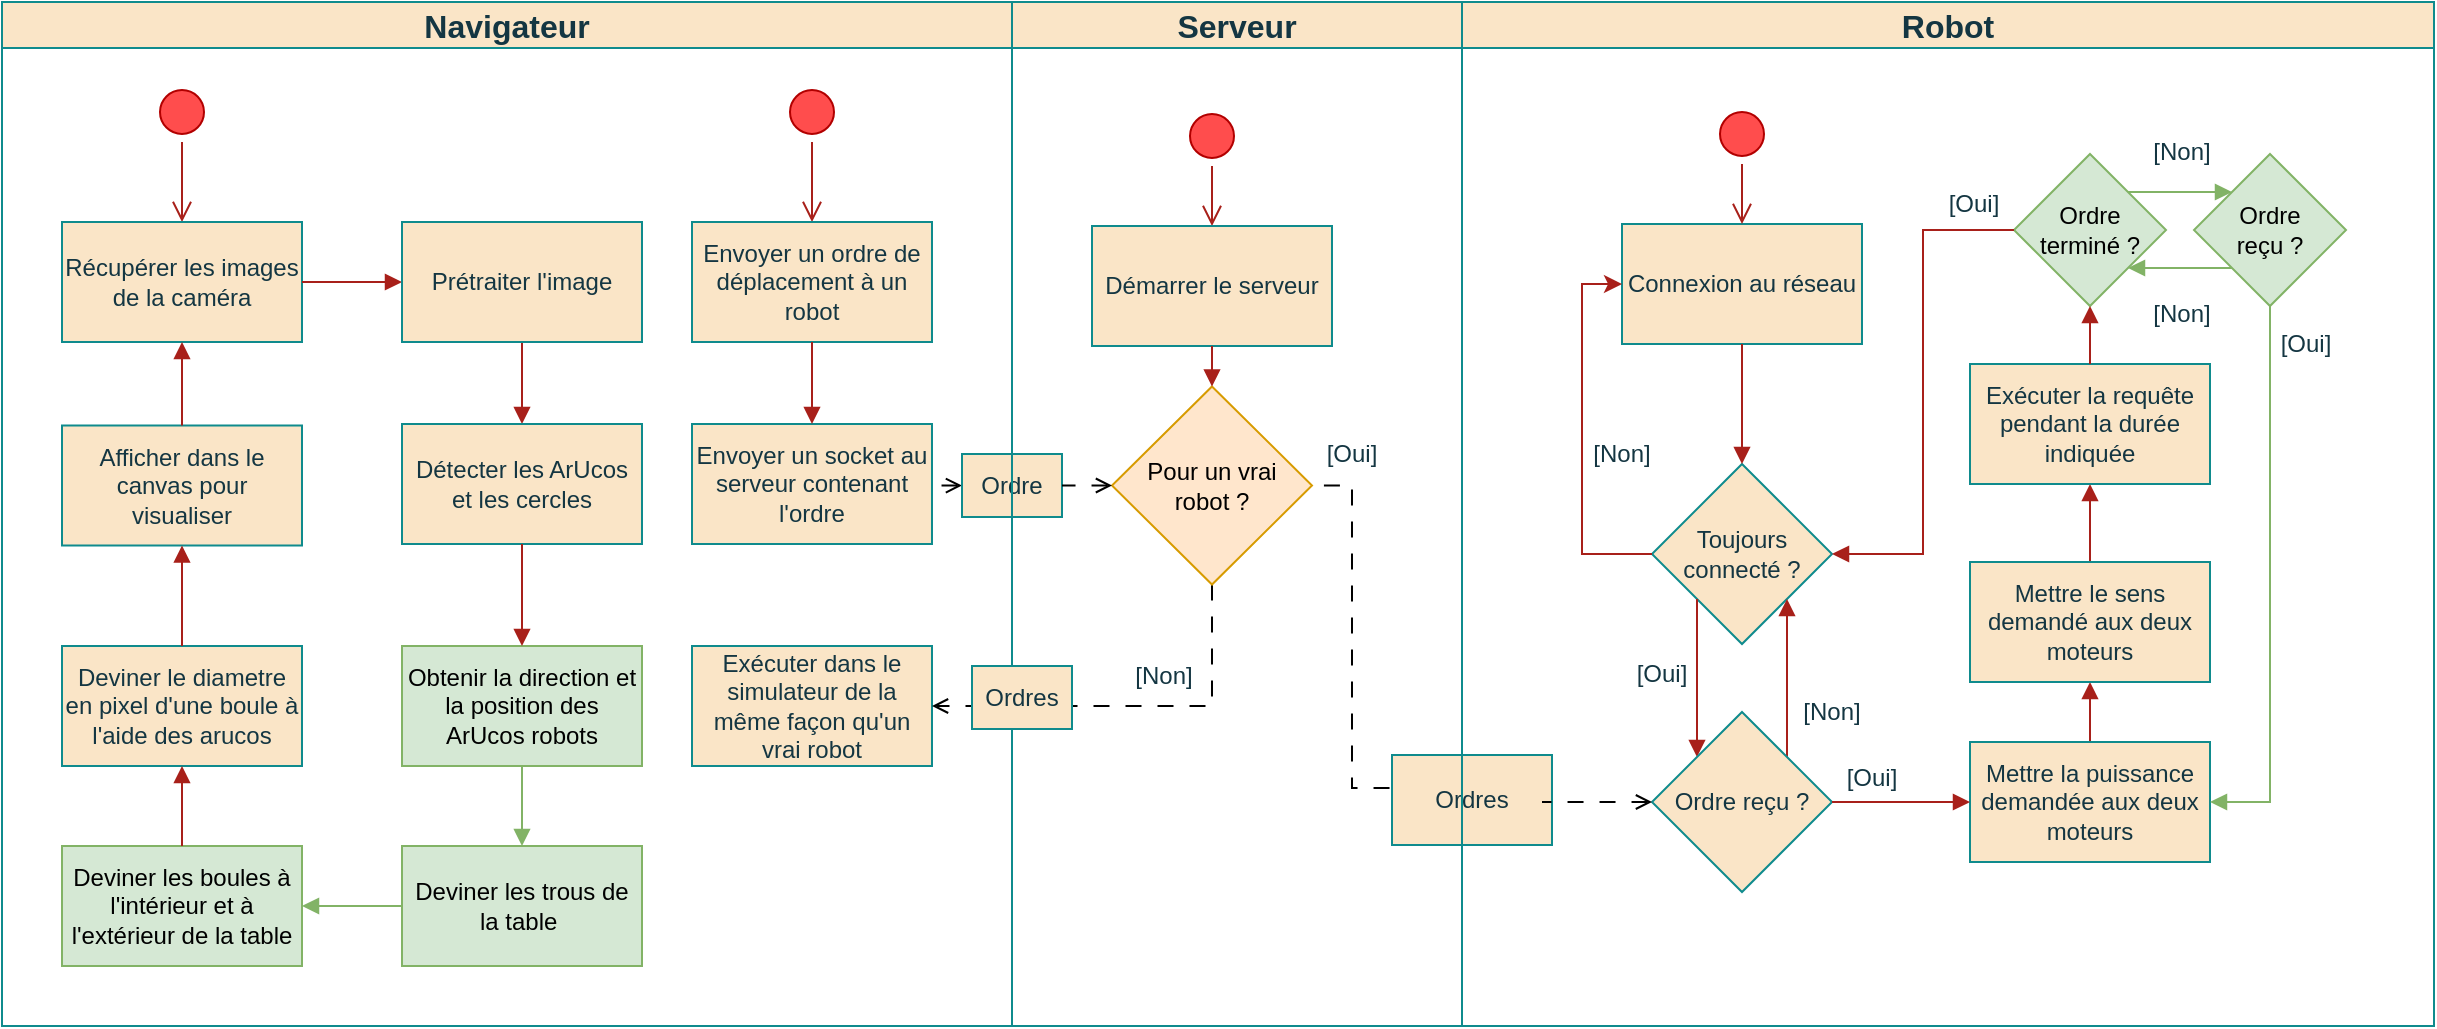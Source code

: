 <mxfile version="26.0.4">
  <diagram name="Page-1" id="rowEF2O978AL6KbjrWxw">
    <mxGraphModel dx="1313" dy="776" grid="1" gridSize="10" guides="1" tooltips="1" connect="1" arrows="1" fold="1" page="1" pageScale="1" pageWidth="1169" pageHeight="827" math="0" shadow="0">
      <root>
        <mxCell id="0" />
        <mxCell id="1" parent="0" />
        <mxCell id="_y7poPwMKWdNdrLzsewM-1" value="&lt;font style=&quot;font-size: 16px;&quot;&gt;Navigateur&lt;/font&gt;" style="swimlane;whiteSpace=wrap;html=1;rounded=0;labelBackgroundColor=none;fillColor=#FAE5C7;strokeColor=#0F8B8D;fontColor=#143642;" parent="1" vertex="1">
          <mxGeometry x="4" y="188" width="505" height="512" as="geometry" />
        </mxCell>
        <mxCell id="_y7poPwMKWdNdrLzsewM-3" value="" style="ellipse;html=1;shape=startState;fillColor=#ff4d4d;strokeColor=#B20000;rounded=0;labelBackgroundColor=none;fontColor=#ffffff;" parent="_y7poPwMKWdNdrLzsewM-1" vertex="1">
          <mxGeometry x="75" y="40" width="30" height="30" as="geometry" />
        </mxCell>
        <mxCell id="_y7poPwMKWdNdrLzsewM-4" value="" style="edgeStyle=orthogonalEdgeStyle;html=1;verticalAlign=bottom;endArrow=open;endSize=8;strokeColor=#A8201A;rounded=0;labelBackgroundColor=none;fontColor=default;entryX=0.5;entryY=0;entryDx=0;entryDy=0;" parent="_y7poPwMKWdNdrLzsewM-1" source="_y7poPwMKWdNdrLzsewM-3" target="_y7poPwMKWdNdrLzsewM-5" edge="1">
          <mxGeometry relative="1" as="geometry">
            <mxPoint x="90" y="140" as="targetPoint" />
          </mxGeometry>
        </mxCell>
        <mxCell id="_y7poPwMKWdNdrLzsewM-5" value="Récupérer&lt;span style=&quot;background-color: initial;&quot;&gt;&amp;nbsp;les images de la caméra&lt;/span&gt;" style="rounded=0;whiteSpace=wrap;html=1;labelBackgroundColor=none;fillColor=#FAE5C7;strokeColor=#0F8B8D;fontColor=#143642;" parent="_y7poPwMKWdNdrLzsewM-1" vertex="1">
          <mxGeometry x="30" y="110" width="120" height="60" as="geometry" />
        </mxCell>
        <mxCell id="_y7poPwMKWdNdrLzsewM-6" value="" style="edgeStyle=orthogonalEdgeStyle;rounded=0;orthogonalLoop=1;jettySize=auto;html=1;labelBackgroundColor=none;strokeColor=#A8201A;fontColor=default;exitX=0.5;exitY=1;exitDx=0;exitDy=0;entryX=0.5;entryY=0;entryDx=0;entryDy=0;endArrow=block;endFill=1;" parent="_y7poPwMKWdNdrLzsewM-1" source="_y7poPwMKWdNdrLzsewM-9" target="cpDe7usZTy5wlXBHdsUO-1" edge="1">
          <mxGeometry relative="1" as="geometry">
            <mxPoint x="89.33" y="319" as="sourcePoint" />
            <mxPoint x="90" y="351" as="targetPoint" />
          </mxGeometry>
        </mxCell>
        <mxCell id="_y7poPwMKWdNdrLzsewM-8" value="" style="edgeStyle=orthogonalEdgeStyle;rounded=0;orthogonalLoop=1;jettySize=auto;html=1;labelBackgroundColor=none;strokeColor=#A8201A;fontColor=default;exitX=1;exitY=0.5;exitDx=0;exitDy=0;entryX=0;entryY=0.5;entryDx=0;entryDy=0;endArrow=block;endFill=1;" parent="_y7poPwMKWdNdrLzsewM-1" source="_y7poPwMKWdNdrLzsewM-5" target="_y7poPwMKWdNdrLzsewM-9" edge="1">
          <mxGeometry relative="1" as="geometry">
            <mxPoint x="30" y="190" as="sourcePoint" />
            <mxPoint x="89.33" y="260" as="targetPoint" />
          </mxGeometry>
        </mxCell>
        <mxCell id="_y7poPwMKWdNdrLzsewM-9" value="Prétraiter l&#39;image" style="rounded=0;whiteSpace=wrap;html=1;labelBackgroundColor=none;fillColor=#FAE5C7;strokeColor=#0F8B8D;fontColor=#143642;" parent="_y7poPwMKWdNdrLzsewM-1" vertex="1">
          <mxGeometry x="200" y="110" width="120" height="60" as="geometry" />
        </mxCell>
        <mxCell id="Q2lX11om1wPqDBaOUwIq-5" value="Deviner le diametre en pixel d&#39;une boule à l&#39;aide des arucos" style="rounded=0;whiteSpace=wrap;html=1;labelBackgroundColor=none;fillColor=#FAE5C7;strokeColor=#0F8B8D;fontColor=#143642;" parent="_y7poPwMKWdNdrLzsewM-1" vertex="1">
          <mxGeometry x="30" y="322" width="120" height="60" as="geometry" />
        </mxCell>
        <mxCell id="Q2lX11om1wPqDBaOUwIq-6" value="Afficher dans le canvas pour visualiser" style="rounded=0;whiteSpace=wrap;html=1;labelBackgroundColor=none;fillColor=#FAE5C7;strokeColor=#0F8B8D;fontColor=#143642;" parent="_y7poPwMKWdNdrLzsewM-1" vertex="1">
          <mxGeometry x="30" y="211.75" width="120" height="60" as="geometry" />
        </mxCell>
        <mxCell id="Q2lX11om1wPqDBaOUwIq-8" value="" style="edgeStyle=orthogonalEdgeStyle;rounded=0;orthogonalLoop=1;jettySize=auto;html=1;labelBackgroundColor=none;strokeColor=#A8201A;fontColor=default;exitX=0.5;exitY=0;exitDx=0;exitDy=0;entryX=0.5;entryY=1;entryDx=0;entryDy=0;endArrow=block;endFill=1;" parent="_y7poPwMKWdNdrLzsewM-1" source="Q2lX11om1wPqDBaOUwIq-5" target="Q2lX11om1wPqDBaOUwIq-6" edge="1">
          <mxGeometry relative="1" as="geometry">
            <mxPoint x="200" y="345.25" as="sourcePoint" />
            <mxPoint x="210" y="150" as="targetPoint" />
          </mxGeometry>
        </mxCell>
        <mxCell id="Q2lX11om1wPqDBaOUwIq-9" value="" style="edgeStyle=orthogonalEdgeStyle;rounded=0;orthogonalLoop=1;jettySize=auto;html=1;labelBackgroundColor=none;strokeColor=#A8201A;fontColor=default;exitX=0.5;exitY=0;exitDx=0;exitDy=0;entryX=0.5;entryY=1;entryDx=0;entryDy=0;endArrow=block;endFill=1;" parent="_y7poPwMKWdNdrLzsewM-1" source="Q2lX11om1wPqDBaOUwIq-6" target="_y7poPwMKWdNdrLzsewM-5" edge="1">
          <mxGeometry relative="1" as="geometry">
            <mxPoint x="210" y="251" as="sourcePoint" />
            <mxPoint x="160" y="251" as="targetPoint" />
          </mxGeometry>
        </mxCell>
        <mxCell id="Q2lX11om1wPqDBaOUwIq-11" value="" style="ellipse;html=1;shape=startState;fillColor=#ff4d4d;strokeColor=#B20000;rounded=0;labelBackgroundColor=none;fontColor=#ffffff;" parent="_y7poPwMKWdNdrLzsewM-1" vertex="1">
          <mxGeometry x="390" y="40" width="30" height="30" as="geometry" />
        </mxCell>
        <mxCell id="Q2lX11om1wPqDBaOUwIq-12" value="" style="edgeStyle=orthogonalEdgeStyle;html=1;verticalAlign=bottom;endArrow=open;endSize=8;strokeColor=#A8201A;rounded=0;labelBackgroundColor=none;fontColor=default;entryX=0.5;entryY=0;entryDx=0;entryDy=0;" parent="_y7poPwMKWdNdrLzsewM-1" source="Q2lX11om1wPqDBaOUwIq-11" edge="1">
          <mxGeometry relative="1" as="geometry">
            <mxPoint x="405" y="110" as="targetPoint" />
          </mxGeometry>
        </mxCell>
        <mxCell id="Q2lX11om1wPqDBaOUwIq-14" value="Envoyer un ordre de déplacement à un robot" style="rounded=0;whiteSpace=wrap;html=1;labelBackgroundColor=none;fillColor=#FAE5C7;strokeColor=#0F8B8D;fontColor=#143642;" parent="_y7poPwMKWdNdrLzsewM-1" vertex="1">
          <mxGeometry x="345" y="110" width="120" height="60" as="geometry" />
        </mxCell>
        <mxCell id="Q2lX11om1wPqDBaOUwIq-16" value="Envoyer un socket au serveur contenant l&#39;ordre" style="rounded=0;whiteSpace=wrap;html=1;labelBackgroundColor=none;fillColor=#FAE5C7;strokeColor=#0F8B8D;fontColor=#143642;" parent="_y7poPwMKWdNdrLzsewM-1" vertex="1">
          <mxGeometry x="345" y="211" width="120" height="60" as="geometry" />
        </mxCell>
        <mxCell id="Q2lX11om1wPqDBaOUwIq-21" value="" style="edgeStyle=orthogonalEdgeStyle;rounded=0;orthogonalLoop=1;jettySize=auto;html=1;labelBackgroundColor=none;strokeColor=#A8201A;fontColor=default;exitX=0.5;exitY=1;exitDx=0;exitDy=0;entryX=0.5;entryY=0;entryDx=0;entryDy=0;endArrow=block;endFill=1;" parent="_y7poPwMKWdNdrLzsewM-1" source="Q2lX11om1wPqDBaOUwIq-14" target="Q2lX11om1wPqDBaOUwIq-16" edge="1">
          <mxGeometry relative="1" as="geometry">
            <mxPoint x="270" y="180" as="sourcePoint" />
            <mxPoint x="270" y="221" as="targetPoint" />
          </mxGeometry>
        </mxCell>
        <mxCell id="Q2lX11om1wPqDBaOUwIq-20" style="edgeStyle=orthogonalEdgeStyle;rounded=0;orthogonalLoop=1;jettySize=auto;html=1;entryX=1;entryY=0.5;entryDx=0;entryDy=0;startArrow=open;startFill=0;endArrow=none;endFill=0;dashed=1;dashPattern=8 8;exitX=0;exitY=0.5;exitDx=0;exitDy=0;" parent="_y7poPwMKWdNdrLzsewM-1" source="Q2lX11om1wPqDBaOUwIq-19" target="Q2lX11om1wPqDBaOUwIq-16" edge="1">
          <mxGeometry relative="1" as="geometry">
            <mxPoint x="835" y="410" as="sourcePoint" />
            <mxPoint x="780" y="410" as="targetPoint" />
          </mxGeometry>
        </mxCell>
        <mxCell id="Q2lX11om1wPqDBaOUwIq-34" value="Exécuter dans le simulateur de la même façon qu&#39;un vrai robot" style="rounded=0;whiteSpace=wrap;html=1;labelBackgroundColor=none;fillColor=#FAE5C7;strokeColor=#0F8B8D;fontColor=#143642;" parent="_y7poPwMKWdNdrLzsewM-1" vertex="1">
          <mxGeometry x="345" y="322" width="120" height="60" as="geometry" />
        </mxCell>
        <mxCell id="cpDe7usZTy5wlXBHdsUO-1" value="Détecter les ArUcos&lt;div&gt;et les cercles&lt;/div&gt;" style="rounded=0;whiteSpace=wrap;html=1;labelBackgroundColor=none;fillColor=#FAE5C7;strokeColor=#0F8B8D;fontColor=#143642;" parent="_y7poPwMKWdNdrLzsewM-1" vertex="1">
          <mxGeometry x="200" y="211" width="120" height="60" as="geometry" />
        </mxCell>
        <mxCell id="cpDe7usZTy5wlXBHdsUO-2" value="" style="edgeStyle=orthogonalEdgeStyle;rounded=0;orthogonalLoop=1;jettySize=auto;html=1;labelBackgroundColor=none;strokeColor=#82b366;fontColor=default;entryX=0.5;entryY=0;entryDx=0;entryDy=0;endArrow=block;endFill=1;exitX=0.5;exitY=1;exitDx=0;exitDy=0;fillColor=#d5e8d4;" parent="_y7poPwMKWdNdrLzsewM-1" source="cpDe7usZTy5wlXBHdsUO-3" target="cpDe7usZTy5wlXBHdsUO-5" edge="1">
          <mxGeometry relative="1" as="geometry">
            <mxPoint x="286" y="292" as="sourcePoint" />
            <mxPoint x="270" y="221" as="targetPoint" />
          </mxGeometry>
        </mxCell>
        <mxCell id="cpDe7usZTy5wlXBHdsUO-3" value="Obtenir la direction et la position des ArUcos robots" style="rounded=0;whiteSpace=wrap;html=1;labelBackgroundColor=none;fillColor=#d5e8d4;strokeColor=#82b366;" parent="_y7poPwMKWdNdrLzsewM-1" vertex="1">
          <mxGeometry x="200" y="322" width="120" height="60" as="geometry" />
        </mxCell>
        <mxCell id="cpDe7usZTy5wlXBHdsUO-4" value="" style="edgeStyle=orthogonalEdgeStyle;rounded=0;orthogonalLoop=1;jettySize=auto;html=1;labelBackgroundColor=none;strokeColor=#A8201A;fontColor=default;exitX=0.5;exitY=1;exitDx=0;exitDy=0;entryX=0.5;entryY=0;entryDx=0;entryDy=0;endArrow=block;endFill=1;" parent="_y7poPwMKWdNdrLzsewM-1" source="cpDe7usZTy5wlXBHdsUO-1" target="cpDe7usZTy5wlXBHdsUO-3" edge="1">
          <mxGeometry relative="1" as="geometry">
            <mxPoint x="270" y="180" as="sourcePoint" />
            <mxPoint x="270" y="221" as="targetPoint" />
          </mxGeometry>
        </mxCell>
        <mxCell id="cpDe7usZTy5wlXBHdsUO-5" value="Deviner les trous de la table&amp;nbsp;" style="rounded=0;whiteSpace=wrap;html=1;labelBackgroundColor=none;fillColor=#d5e8d4;strokeColor=#82b366;" parent="_y7poPwMKWdNdrLzsewM-1" vertex="1">
          <mxGeometry x="200" y="422" width="120" height="60" as="geometry" />
        </mxCell>
        <mxCell id="cpDe7usZTy5wlXBHdsUO-7" value="Deviner les boules à l&#39;intérieur et à l&#39;extérieur de la table" style="rounded=0;whiteSpace=wrap;html=1;labelBackgroundColor=none;fillColor=#d5e8d4;strokeColor=#82b366;" parent="_y7poPwMKWdNdrLzsewM-1" vertex="1">
          <mxGeometry x="30" y="422" width="120" height="60" as="geometry" />
        </mxCell>
        <mxCell id="cpDe7usZTy5wlXBHdsUO-8" value="" style="edgeStyle=orthogonalEdgeStyle;rounded=0;orthogonalLoop=1;jettySize=auto;html=1;labelBackgroundColor=none;strokeColor=#82b366;fontColor=default;entryX=1;entryY=0.5;entryDx=0;entryDy=0;endArrow=block;endFill=1;exitX=0;exitY=0.5;exitDx=0;exitDy=0;fillColor=#d5e8d4;" parent="_y7poPwMKWdNdrLzsewM-1" source="cpDe7usZTy5wlXBHdsUO-5" target="cpDe7usZTy5wlXBHdsUO-7" edge="1">
          <mxGeometry relative="1" as="geometry">
            <mxPoint x="270" y="392" as="sourcePoint" />
            <mxPoint x="376" y="462" as="targetPoint" />
          </mxGeometry>
        </mxCell>
        <mxCell id="cpDe7usZTy5wlXBHdsUO-9" value="" style="edgeStyle=orthogonalEdgeStyle;rounded=0;orthogonalLoop=1;jettySize=auto;html=1;labelBackgroundColor=none;strokeColor=#A8201A;fontColor=default;entryX=0.5;entryY=1;entryDx=0;entryDy=0;endArrow=block;endFill=1;exitX=0.5;exitY=0;exitDx=0;exitDy=0;" parent="_y7poPwMKWdNdrLzsewM-1" source="cpDe7usZTy5wlXBHdsUO-7" target="Q2lX11om1wPqDBaOUwIq-5" edge="1">
          <mxGeometry relative="1" as="geometry">
            <mxPoint x="270" y="392" as="sourcePoint" />
            <mxPoint x="270" y="432" as="targetPoint" />
          </mxGeometry>
        </mxCell>
        <mxCell id="Q2lX11om1wPqDBaOUwIq-19" value="Ordre" style="html=1;whiteSpace=wrap;rounded=0;labelBackgroundColor=none;fillColor=#FAE5C7;strokeColor=#0F8B8D;fontColor=#143642;" parent="_y7poPwMKWdNdrLzsewM-1" vertex="1">
          <mxGeometry x="480" y="226" width="50" height="31.5" as="geometry" />
        </mxCell>
        <mxCell id="Q2lX11om1wPqDBaOUwIq-33" style="edgeStyle=orthogonalEdgeStyle;rounded=0;orthogonalLoop=1;jettySize=auto;html=1;exitX=0.5;exitY=1;exitDx=0;exitDy=0;entryX=1;entryY=0.5;entryDx=0;entryDy=0;dashed=1;endArrow=open;endFill=0;dashPattern=8 8;" parent="1" source="Q2lX11om1wPqDBaOUwIq-25" target="Q2lX11om1wPqDBaOUwIq-34" edge="1">
          <mxGeometry relative="1" as="geometry" />
        </mxCell>
        <mxCell id="_y7poPwMKWdNdrLzsewM-10" value="&lt;font style=&quot;font-size: 16px;&quot;&gt;Serveur&lt;/font&gt;" style="swimlane;whiteSpace=wrap;html=1;rounded=0;labelBackgroundColor=none;fillColor=#FAE5C7;strokeColor=#0F8B8D;fontColor=#143642;" parent="1" vertex="1">
          <mxGeometry x="509" y="188" width="225" height="512" as="geometry" />
        </mxCell>
        <mxCell id="_y7poPwMKWdNdrLzsewM-11" value="" style="ellipse;html=1;shape=startState;fillColor=#ff4d4d;strokeColor=#B20000;rounded=0;labelBackgroundColor=none;fontColor=#ffffff;" parent="_y7poPwMKWdNdrLzsewM-10" vertex="1">
          <mxGeometry x="85" y="52" width="30" height="30" as="geometry" />
        </mxCell>
        <mxCell id="_y7poPwMKWdNdrLzsewM-12" value="" style="edgeStyle=orthogonalEdgeStyle;html=1;verticalAlign=bottom;endArrow=open;endSize=8;strokeColor=#A8201A;rounded=0;labelBackgroundColor=none;fontColor=default;entryX=0.5;entryY=0;entryDx=0;entryDy=0;" parent="_y7poPwMKWdNdrLzsewM-10" source="_y7poPwMKWdNdrLzsewM-11" edge="1">
          <mxGeometry relative="1" as="geometry">
            <mxPoint x="100" y="112" as="targetPoint" />
          </mxGeometry>
        </mxCell>
        <mxCell id="_y7poPwMKWdNdrLzsewM-20" style="edgeStyle=orthogonalEdgeStyle;rounded=0;orthogonalLoop=1;jettySize=auto;html=1;entryX=1;entryY=0.5;entryDx=0;entryDy=0;startArrow=open;startFill=0;endArrow=none;endFill=0;dashed=1;dashPattern=8 8;" parent="_y7poPwMKWdNdrLzsewM-10" target="Q2lX11om1wPqDBaOUwIq-25" edge="1">
          <mxGeometry relative="1" as="geometry">
            <mxPoint x="230" y="402" as="sourcePoint" />
            <mxPoint x="160" y="391.5" as="targetPoint" />
            <Array as="points">
              <mxPoint x="170" y="393" />
              <mxPoint x="170" y="242" />
            </Array>
          </mxGeometry>
        </mxCell>
        <mxCell id="Q2lX11om1wPqDBaOUwIq-7" value="Démarrer le serveur" style="whiteSpace=wrap;html=1;rounded=0;labelBackgroundColor=none;fillColor=#FAE5C7;strokeColor=#0F8B8D;fontColor=#143642;" parent="_y7poPwMKWdNdrLzsewM-10" vertex="1">
          <mxGeometry x="40" y="112" width="120" height="60" as="geometry" />
        </mxCell>
        <mxCell id="_y7poPwMKWdNdrLzsewM-64" value="Ordres" style="html=1;whiteSpace=wrap;rounded=0;labelBackgroundColor=none;fillColor=#FAE5C7;strokeColor=#0F8B8D;fontColor=#143642;" parent="_y7poPwMKWdNdrLzsewM-10" vertex="1">
          <mxGeometry x="190" y="376.5" width="80" height="45" as="geometry" />
        </mxCell>
        <mxCell id="Q2lX11om1wPqDBaOUwIq-25" value="Pour un vrai&lt;div&gt;robot ?&lt;/div&gt;" style="rhombus;whiteSpace=wrap;html=1;fillColor=#ffe6cc;strokeColor=#d79b00;" parent="_y7poPwMKWdNdrLzsewM-10" vertex="1">
          <mxGeometry x="50" y="192.25" width="100" height="99" as="geometry" />
        </mxCell>
        <mxCell id="Q2lX11om1wPqDBaOUwIq-26" value="" style="edgeStyle=orthogonalEdgeStyle;rounded=0;orthogonalLoop=1;jettySize=auto;html=1;labelBackgroundColor=none;strokeColor=#A8201A;fontColor=default;entryX=0.5;entryY=0;entryDx=0;entryDy=0;exitX=0.5;exitY=1;exitDx=0;exitDy=0;endArrow=block;endFill=1;" parent="_y7poPwMKWdNdrLzsewM-10" source="Q2lX11om1wPqDBaOUwIq-7" target="Q2lX11om1wPqDBaOUwIq-25" edge="1">
          <mxGeometry relative="1" as="geometry">
            <mxPoint x="610" y="360" as="sourcePoint" />
            <mxPoint x="610" y="550" as="targetPoint" />
          </mxGeometry>
        </mxCell>
        <mxCell id="Q2lX11om1wPqDBaOUwIq-37" value="[Non]" style="text;html=1;align=center;verticalAlign=middle;whiteSpace=wrap;rounded=0;fontColor=#143642;labelBackgroundColor=none;" parent="_y7poPwMKWdNdrLzsewM-10" vertex="1">
          <mxGeometry x="46" y="322" width="60" height="30" as="geometry" />
        </mxCell>
        <mxCell id="Q2lX11om1wPqDBaOUwIq-38" value="[Oui]" style="text;html=1;align=center;verticalAlign=middle;whiteSpace=wrap;rounded=0;fontColor=#143642;labelBackgroundColor=none;" parent="_y7poPwMKWdNdrLzsewM-10" vertex="1">
          <mxGeometry x="150" y="211" width="40" height="30" as="geometry" />
        </mxCell>
        <mxCell id="Q2lX11om1wPqDBaOUwIq-30" value="Ordres" style="html=1;whiteSpace=wrap;rounded=0;labelBackgroundColor=none;fillColor=#FAE5C7;strokeColor=#0F8B8D;fontColor=#143642;" parent="_y7poPwMKWdNdrLzsewM-10" vertex="1">
          <mxGeometry x="-20" y="332" width="50" height="31.5" as="geometry" />
        </mxCell>
        <mxCell id="_y7poPwMKWdNdrLzsewM-22" value="&lt;font style=&quot;font-size: 16px;&quot;&gt;Robot&lt;/font&gt;" style="swimlane;whiteSpace=wrap;html=1;rounded=0;labelBackgroundColor=none;fillColor=#FAE5C7;strokeColor=#0F8B8D;fontColor=#143642;" parent="1" vertex="1">
          <mxGeometry x="734" y="188" width="486" height="512" as="geometry">
            <mxRectangle x="10" y="-30" width="80" height="30" as="alternateBounds" />
          </mxGeometry>
        </mxCell>
        <mxCell id="_y7poPwMKWdNdrLzsewM-23" value="[Non]" style="text;html=1;align=center;verticalAlign=middle;whiteSpace=wrap;rounded=0;fontColor=#143642;labelBackgroundColor=none;" parent="_y7poPwMKWdNdrLzsewM-22" vertex="1">
          <mxGeometry x="50" y="211" width="60" height="30" as="geometry" />
        </mxCell>
        <mxCell id="_y7poPwMKWdNdrLzsewM-25" value="Connexion au réseau" style="rounded=0;whiteSpace=wrap;html=1;labelBackgroundColor=none;fillColor=#FAE5C7;strokeColor=#0F8B8D;fontColor=#143642;" parent="_y7poPwMKWdNdrLzsewM-22" vertex="1">
          <mxGeometry x="80" y="111" width="120" height="60" as="geometry" />
        </mxCell>
        <mxCell id="_y7poPwMKWdNdrLzsewM-26" value="" style="edgeStyle=orthogonalEdgeStyle;html=1;verticalAlign=bottom;endArrow=open;endSize=8;strokeColor=#A8201A;rounded=0;fontColor=default;fillColor=#FAE5C7;entryX=0.5;entryY=0;entryDx=0;entryDy=0;labelBackgroundColor=none;" parent="_y7poPwMKWdNdrLzsewM-22" source="_y7poPwMKWdNdrLzsewM-24" target="_y7poPwMKWdNdrLzsewM-25" edge="1">
          <mxGeometry relative="1" as="geometry">
            <mxPoint x="70" y="430" as="targetPoint" />
            <mxPoint x="140" y="52" as="sourcePoint" />
          </mxGeometry>
        </mxCell>
        <mxCell id="_y7poPwMKWdNdrLzsewM-27" value="Toujours connecté ?" style="rhombus;whiteSpace=wrap;html=1;labelBackgroundColor=none;fillColor=#FAE5C7;strokeColor=#0F8B8D;fontColor=#143642;rounded=0;" parent="_y7poPwMKWdNdrLzsewM-22" vertex="1">
          <mxGeometry x="95" y="231" width="90" height="90" as="geometry" />
        </mxCell>
        <mxCell id="_y7poPwMKWdNdrLzsewM-28" style="edgeStyle=orthogonalEdgeStyle;rounded=0;orthogonalLoop=1;jettySize=auto;html=1;exitX=0;exitY=0.5;exitDx=0;exitDy=0;entryX=0;entryY=0.5;entryDx=0;entryDy=0;strokeColor=#A8201A;fontColor=default;fillColor=#FAE5C7;labelBackgroundColor=none;" parent="_y7poPwMKWdNdrLzsewM-22" source="_y7poPwMKWdNdrLzsewM-27" target="_y7poPwMKWdNdrLzsewM-25" edge="1">
          <mxGeometry relative="1" as="geometry" />
        </mxCell>
        <mxCell id="_y7poPwMKWdNdrLzsewM-29" style="edgeStyle=orthogonalEdgeStyle;rounded=0;orthogonalLoop=1;jettySize=auto;html=1;exitX=0.5;exitY=1;exitDx=0;exitDy=0;entryX=0.5;entryY=0;entryDx=0;entryDy=0;strokeColor=#A8201A;fontColor=default;fillColor=#FAE5C7;endArrow=block;endFill=1;labelBackgroundColor=none;" parent="_y7poPwMKWdNdrLzsewM-22" source="_y7poPwMKWdNdrLzsewM-25" target="_y7poPwMKWdNdrLzsewM-27" edge="1">
          <mxGeometry relative="1" as="geometry">
            <mxPoint x="200" y="396" as="sourcePoint" />
            <mxPoint x="390" y="450" as="targetPoint" />
          </mxGeometry>
        </mxCell>
        <mxCell id="_y7poPwMKWdNdrLzsewM-30" style="edgeStyle=orthogonalEdgeStyle;rounded=0;orthogonalLoop=1;jettySize=auto;html=1;exitX=0;exitY=1;exitDx=0;exitDy=0;strokeColor=#A8201A;fontColor=default;fillColor=#FAE5C7;endArrow=block;endFill=1;labelBackgroundColor=none;entryX=0;entryY=0;entryDx=0;entryDy=0;" parent="_y7poPwMKWdNdrLzsewM-22" source="_y7poPwMKWdNdrLzsewM-27" target="_y7poPwMKWdNdrLzsewM-35" edge="1">
          <mxGeometry relative="1" as="geometry">
            <mxPoint x="120" y="420" as="targetPoint" />
          </mxGeometry>
        </mxCell>
        <mxCell id="_y7poPwMKWdNdrLzsewM-31" value="[Oui]" style="text;html=1;align=center;verticalAlign=middle;whiteSpace=wrap;rounded=0;fontColor=#143642;labelBackgroundColor=none;" parent="_y7poPwMKWdNdrLzsewM-22" vertex="1">
          <mxGeometry x="80" y="321" width="40" height="30" as="geometry" />
        </mxCell>
        <mxCell id="_y7poPwMKWdNdrLzsewM-32" value="[Oui]" style="text;html=1;align=center;verticalAlign=middle;whiteSpace=wrap;rounded=0;fontColor=#143642;labelBackgroundColor=none;" parent="_y7poPwMKWdNdrLzsewM-22" vertex="1">
          <mxGeometry x="185" y="377" width="40" height="21" as="geometry" />
        </mxCell>
        <mxCell id="_y7poPwMKWdNdrLzsewM-33" style="edgeStyle=orthogonalEdgeStyle;rounded=0;orthogonalLoop=1;jettySize=auto;html=1;exitX=1;exitY=0;exitDx=0;exitDy=0;strokeColor=#A8201A;fontColor=default;fillColor=#FAE5C7;endArrow=block;endFill=1;labelBackgroundColor=none;entryX=1;entryY=1;entryDx=0;entryDy=0;" parent="_y7poPwMKWdNdrLzsewM-22" source="_y7poPwMKWdNdrLzsewM-35" target="_y7poPwMKWdNdrLzsewM-27" edge="1">
          <mxGeometry relative="1" as="geometry">
            <mxPoint x="160" y="420" as="sourcePoint" />
            <mxPoint x="150" y="410" as="targetPoint" />
          </mxGeometry>
        </mxCell>
        <mxCell id="_y7poPwMKWdNdrLzsewM-34" value="[Non]" style="text;html=1;align=center;verticalAlign=middle;whiteSpace=wrap;rounded=0;fontColor=#143642;labelBackgroundColor=none;" parent="_y7poPwMKWdNdrLzsewM-22" vertex="1">
          <mxGeometry x="155" y="340" width="60" height="30" as="geometry" />
        </mxCell>
        <mxCell id="_y7poPwMKWdNdrLzsewM-35" value="Ordre reçu ?" style="rhombus;whiteSpace=wrap;html=1;labelBackgroundColor=none;fillColor=#FAE5C7;strokeColor=#0F8B8D;fontColor=#143642;rounded=0;" parent="_y7poPwMKWdNdrLzsewM-22" vertex="1">
          <mxGeometry x="95" y="355" width="90" height="90" as="geometry" />
        </mxCell>
        <mxCell id="_y7poPwMKWdNdrLzsewM-38" style="edgeStyle=orthogonalEdgeStyle;rounded=0;orthogonalLoop=1;jettySize=auto;html=1;exitX=0.5;exitY=0;exitDx=0;exitDy=0;entryX=0.5;entryY=1;entryDx=0;entryDy=0;endArrow=block;endFill=1;labelBackgroundColor=none;strokeColor=#A8201A;fontColor=default;" parent="_y7poPwMKWdNdrLzsewM-22" source="_y7poPwMKWdNdrLzsewM-39" target="_y7poPwMKWdNdrLzsewM-43" edge="1">
          <mxGeometry relative="1" as="geometry">
            <mxPoint x="630" y="329.5" as="targetPoint" />
          </mxGeometry>
        </mxCell>
        <mxCell id="_y7poPwMKWdNdrLzsewM-39" value="Mettre la puissance demandée aux deux moteurs" style="rounded=0;whiteSpace=wrap;html=1;labelBackgroundColor=none;fillColor=#FAE5C7;strokeColor=#0F8B8D;fontColor=#143642;" parent="_y7poPwMKWdNdrLzsewM-22" vertex="1">
          <mxGeometry x="254" y="370" width="120" height="60" as="geometry" />
        </mxCell>
        <mxCell id="_y7poPwMKWdNdrLzsewM-42" value="" style="edgeStyle=orthogonalEdgeStyle;rounded=0;orthogonalLoop=1;jettySize=auto;html=1;strokeColor=#A8201A;fontColor=default;fillColor=#FAE5C7;endArrow=block;endFill=1;labelBackgroundColor=none;" parent="_y7poPwMKWdNdrLzsewM-22" source="_y7poPwMKWdNdrLzsewM-43" target="_y7poPwMKWdNdrLzsewM-44" edge="1">
          <mxGeometry relative="1" as="geometry" />
        </mxCell>
        <mxCell id="_y7poPwMKWdNdrLzsewM-43" value="Mettre le sens demandé aux deux moteurs" style="rounded=0;whiteSpace=wrap;html=1;labelBackgroundColor=none;fillColor=#FAE5C7;strokeColor=#0F8B8D;fontColor=#143642;" parent="_y7poPwMKWdNdrLzsewM-22" vertex="1">
          <mxGeometry x="254" y="280" width="120" height="60" as="geometry" />
        </mxCell>
        <mxCell id="_y7poPwMKWdNdrLzsewM-44" value="Exécuter la requête pendant la durée indiquée" style="whiteSpace=wrap;html=1;fillColor=#FAE5C7;strokeColor=#0F8B8D;fontColor=#143642;rounded=0;labelBackgroundColor=none;" parent="_y7poPwMKWdNdrLzsewM-22" vertex="1">
          <mxGeometry x="254" y="181" width="120" height="60" as="geometry" />
        </mxCell>
        <mxCell id="_y7poPwMKWdNdrLzsewM-59" style="edgeStyle=orthogonalEdgeStyle;rounded=0;orthogonalLoop=1;jettySize=auto;html=1;exitX=1;exitY=0.5;exitDx=0;exitDy=0;entryX=0;entryY=0.5;entryDx=0;entryDy=0;strokeColor=#A8201A;fontColor=default;fillColor=#FAE5C7;endArrow=block;endFill=1;labelBackgroundColor=none;" parent="_y7poPwMKWdNdrLzsewM-22" source="_y7poPwMKWdNdrLzsewM-35" target="_y7poPwMKWdNdrLzsewM-39" edge="1">
          <mxGeometry relative="1" as="geometry">
            <mxPoint x="180" y="440" as="sourcePoint" />
            <mxPoint x="290" y="400" as="targetPoint" />
          </mxGeometry>
        </mxCell>
        <mxCell id="_y7poPwMKWdNdrLzsewM-24" value="" style="ellipse;html=1;shape=startState;fillColor=#ff4d4d;strokeColor=#B20000;rounded=0;labelBackgroundColor=none;fontColor=#ffffff;" parent="_y7poPwMKWdNdrLzsewM-22" vertex="1">
          <mxGeometry x="125" y="51" width="30" height="30" as="geometry" />
        </mxCell>
        <mxCell id="_y7poPwMKWdNdrLzsewM-65" style="edgeStyle=orthogonalEdgeStyle;rounded=0;orthogonalLoop=1;jettySize=auto;html=1;entryX=1;entryY=0.5;entryDx=0;entryDy=0;startArrow=open;startFill=0;endArrow=none;endFill=0;dashed=1;dashPattern=8 8;exitX=0;exitY=0.5;exitDx=0;exitDy=0;" parent="_y7poPwMKWdNdrLzsewM-22" source="_y7poPwMKWdNdrLzsewM-35" edge="1">
          <mxGeometry relative="1" as="geometry">
            <mxPoint x="160" y="451" as="sourcePoint" />
            <mxPoint x="40" y="400" as="targetPoint" />
          </mxGeometry>
        </mxCell>
        <mxCell id="cpDe7usZTy5wlXBHdsUO-10" value="Ordre&lt;div&gt;reçu ?&lt;/div&gt;" style="rhombus;whiteSpace=wrap;html=1;labelBackgroundColor=none;fillColor=#d5e8d4;strokeColor=#82b366;rounded=0;" parent="_y7poPwMKWdNdrLzsewM-22" vertex="1">
          <mxGeometry x="366" y="76" width="76" height="76" as="geometry" />
        </mxCell>
        <mxCell id="cpDe7usZTy5wlXBHdsUO-15" value="Ordre&lt;div&gt;terminé ?&lt;/div&gt;" style="rhombus;whiteSpace=wrap;html=1;labelBackgroundColor=none;fillColor=#d5e8d4;strokeColor=#82b366;rounded=0;" parent="_y7poPwMKWdNdrLzsewM-22" vertex="1">
          <mxGeometry x="276" y="76" width="76" height="76" as="geometry" />
        </mxCell>
        <mxCell id="cpDe7usZTy5wlXBHdsUO-17" value="" style="edgeStyle=orthogonalEdgeStyle;rounded=0;orthogonalLoop=1;jettySize=auto;html=1;strokeColor=#A8201A;fontColor=default;fillColor=#FAE5C7;endArrow=block;endFill=1;labelBackgroundColor=none;entryX=1;entryY=0.5;entryDx=0;entryDy=0;exitX=0;exitY=0.5;exitDx=0;exitDy=0;" parent="_y7poPwMKWdNdrLzsewM-22" source="cpDe7usZTy5wlXBHdsUO-15" target="_y7poPwMKWdNdrLzsewM-27" edge="1">
          <mxGeometry relative="1" as="geometry">
            <mxPoint x="370" y="282" as="sourcePoint" />
            <mxPoint x="370" y="236" as="targetPoint" />
          </mxGeometry>
        </mxCell>
        <mxCell id="cpDe7usZTy5wlXBHdsUO-18" value="" style="edgeStyle=orthogonalEdgeStyle;rounded=0;orthogonalLoop=1;jettySize=auto;html=1;strokeColor=#82b366;fontColor=default;fillColor=#d5e8d4;endArrow=block;endFill=1;labelBackgroundColor=none;entryX=0;entryY=0;entryDx=0;entryDy=0;exitX=1;exitY=0;exitDx=0;exitDy=0;" parent="_y7poPwMKWdNdrLzsewM-22" source="cpDe7usZTy5wlXBHdsUO-15" target="cpDe7usZTy5wlXBHdsUO-10" edge="1">
          <mxGeometry relative="1" as="geometry">
            <mxPoint x="370" y="282" as="sourcePoint" />
            <mxPoint x="370" y="236" as="targetPoint" />
          </mxGeometry>
        </mxCell>
        <mxCell id="cpDe7usZTy5wlXBHdsUO-19" value="" style="edgeStyle=orthogonalEdgeStyle;rounded=0;orthogonalLoop=1;jettySize=auto;html=1;strokeColor=#82b366;fontColor=default;fillColor=#d5e8d4;endArrow=block;endFill=1;labelBackgroundColor=none;entryX=1;entryY=1;entryDx=0;entryDy=0;exitX=0;exitY=1;exitDx=0;exitDy=0;" parent="_y7poPwMKWdNdrLzsewM-22" source="cpDe7usZTy5wlXBHdsUO-10" target="cpDe7usZTy5wlXBHdsUO-15" edge="1">
          <mxGeometry relative="1" as="geometry">
            <mxPoint x="343" y="105" as="sourcePoint" />
            <mxPoint x="395" y="105" as="targetPoint" />
          </mxGeometry>
        </mxCell>
        <mxCell id="cpDe7usZTy5wlXBHdsUO-21" value="[Oui]" style="text;html=1;align=center;verticalAlign=middle;whiteSpace=wrap;rounded=0;fontColor=#143642;labelBackgroundColor=none;" parent="_y7poPwMKWdNdrLzsewM-22" vertex="1">
          <mxGeometry x="236" y="90" width="40" height="21" as="geometry" />
        </mxCell>
        <mxCell id="cpDe7usZTy5wlXBHdsUO-22" value="[Oui]" style="text;html=1;align=center;verticalAlign=middle;whiteSpace=wrap;rounded=0;fontColor=#143642;labelBackgroundColor=none;" parent="_y7poPwMKWdNdrLzsewM-22" vertex="1">
          <mxGeometry x="402" y="160" width="40" height="21" as="geometry" />
        </mxCell>
        <mxCell id="cpDe7usZTy5wlXBHdsUO-23" value="[Non]" style="text;html=1;align=center;verticalAlign=middle;whiteSpace=wrap;rounded=0;fontColor=#143642;labelBackgroundColor=none;" parent="_y7poPwMKWdNdrLzsewM-22" vertex="1">
          <mxGeometry x="330" y="60" width="60" height="30" as="geometry" />
        </mxCell>
        <mxCell id="cpDe7usZTy5wlXBHdsUO-55" value="[Non]" style="text;html=1;align=center;verticalAlign=middle;whiteSpace=wrap;rounded=0;fontColor=#143642;labelBackgroundColor=none;" parent="_y7poPwMKWdNdrLzsewM-22" vertex="1">
          <mxGeometry x="330" y="141" width="60" height="30" as="geometry" />
        </mxCell>
        <mxCell id="cpDe7usZTy5wlXBHdsUO-58" value="" style="edgeStyle=orthogonalEdgeStyle;rounded=0;orthogonalLoop=1;jettySize=auto;html=1;strokeColor=#A8201A;fontColor=default;fillColor=#FAE5C7;endArrow=block;endFill=1;labelBackgroundColor=none;entryX=0.5;entryY=1;entryDx=0;entryDy=0;exitX=0.5;exitY=0;exitDx=0;exitDy=0;" parent="_y7poPwMKWdNdrLzsewM-22" source="_y7poPwMKWdNdrLzsewM-44" target="cpDe7usZTy5wlXBHdsUO-15" edge="1">
          <mxGeometry relative="1" as="geometry">
            <mxPoint x="370" y="282" as="sourcePoint" />
            <mxPoint x="324" y="251" as="targetPoint" />
          </mxGeometry>
        </mxCell>
        <mxCell id="cpDe7usZTy5wlXBHdsUO-59" value="" style="edgeStyle=orthogonalEdgeStyle;rounded=0;orthogonalLoop=1;jettySize=auto;html=1;strokeColor=#82b366;fontColor=default;fillColor=#d5e8d4;endArrow=block;endFill=1;labelBackgroundColor=none;exitX=0.5;exitY=1;exitDx=0;exitDy=0;entryX=1;entryY=0.5;entryDx=0;entryDy=0;" parent="_y7poPwMKWdNdrLzsewM-22" source="cpDe7usZTy5wlXBHdsUO-10" target="_y7poPwMKWdNdrLzsewM-39" edge="1">
          <mxGeometry relative="1" as="geometry">
            <mxPoint x="380" y="292" as="sourcePoint" />
            <mxPoint x="334" y="261" as="targetPoint" />
          </mxGeometry>
        </mxCell>
        <mxCell id="Q2lX11om1wPqDBaOUwIq-24" value="" style="edgeStyle=orthogonalEdgeStyle;rounded=0;orthogonalLoop=1;jettySize=auto;html=1;entryX=1;entryY=0.5;entryDx=0;entryDy=0;startArrow=open;startFill=0;endArrow=none;endFill=0;dashed=1;dashPattern=8 8;exitX=0;exitY=0.5;exitDx=0;exitDy=0;" parent="1" source="Q2lX11om1wPqDBaOUwIq-25" target="Q2lX11om1wPqDBaOUwIq-19" edge="1">
          <mxGeometry relative="1" as="geometry">
            <mxPoint x="544" y="580" as="sourcePoint" />
            <mxPoint x="469" y="533" as="targetPoint" />
          </mxGeometry>
        </mxCell>
      </root>
    </mxGraphModel>
  </diagram>
</mxfile>
